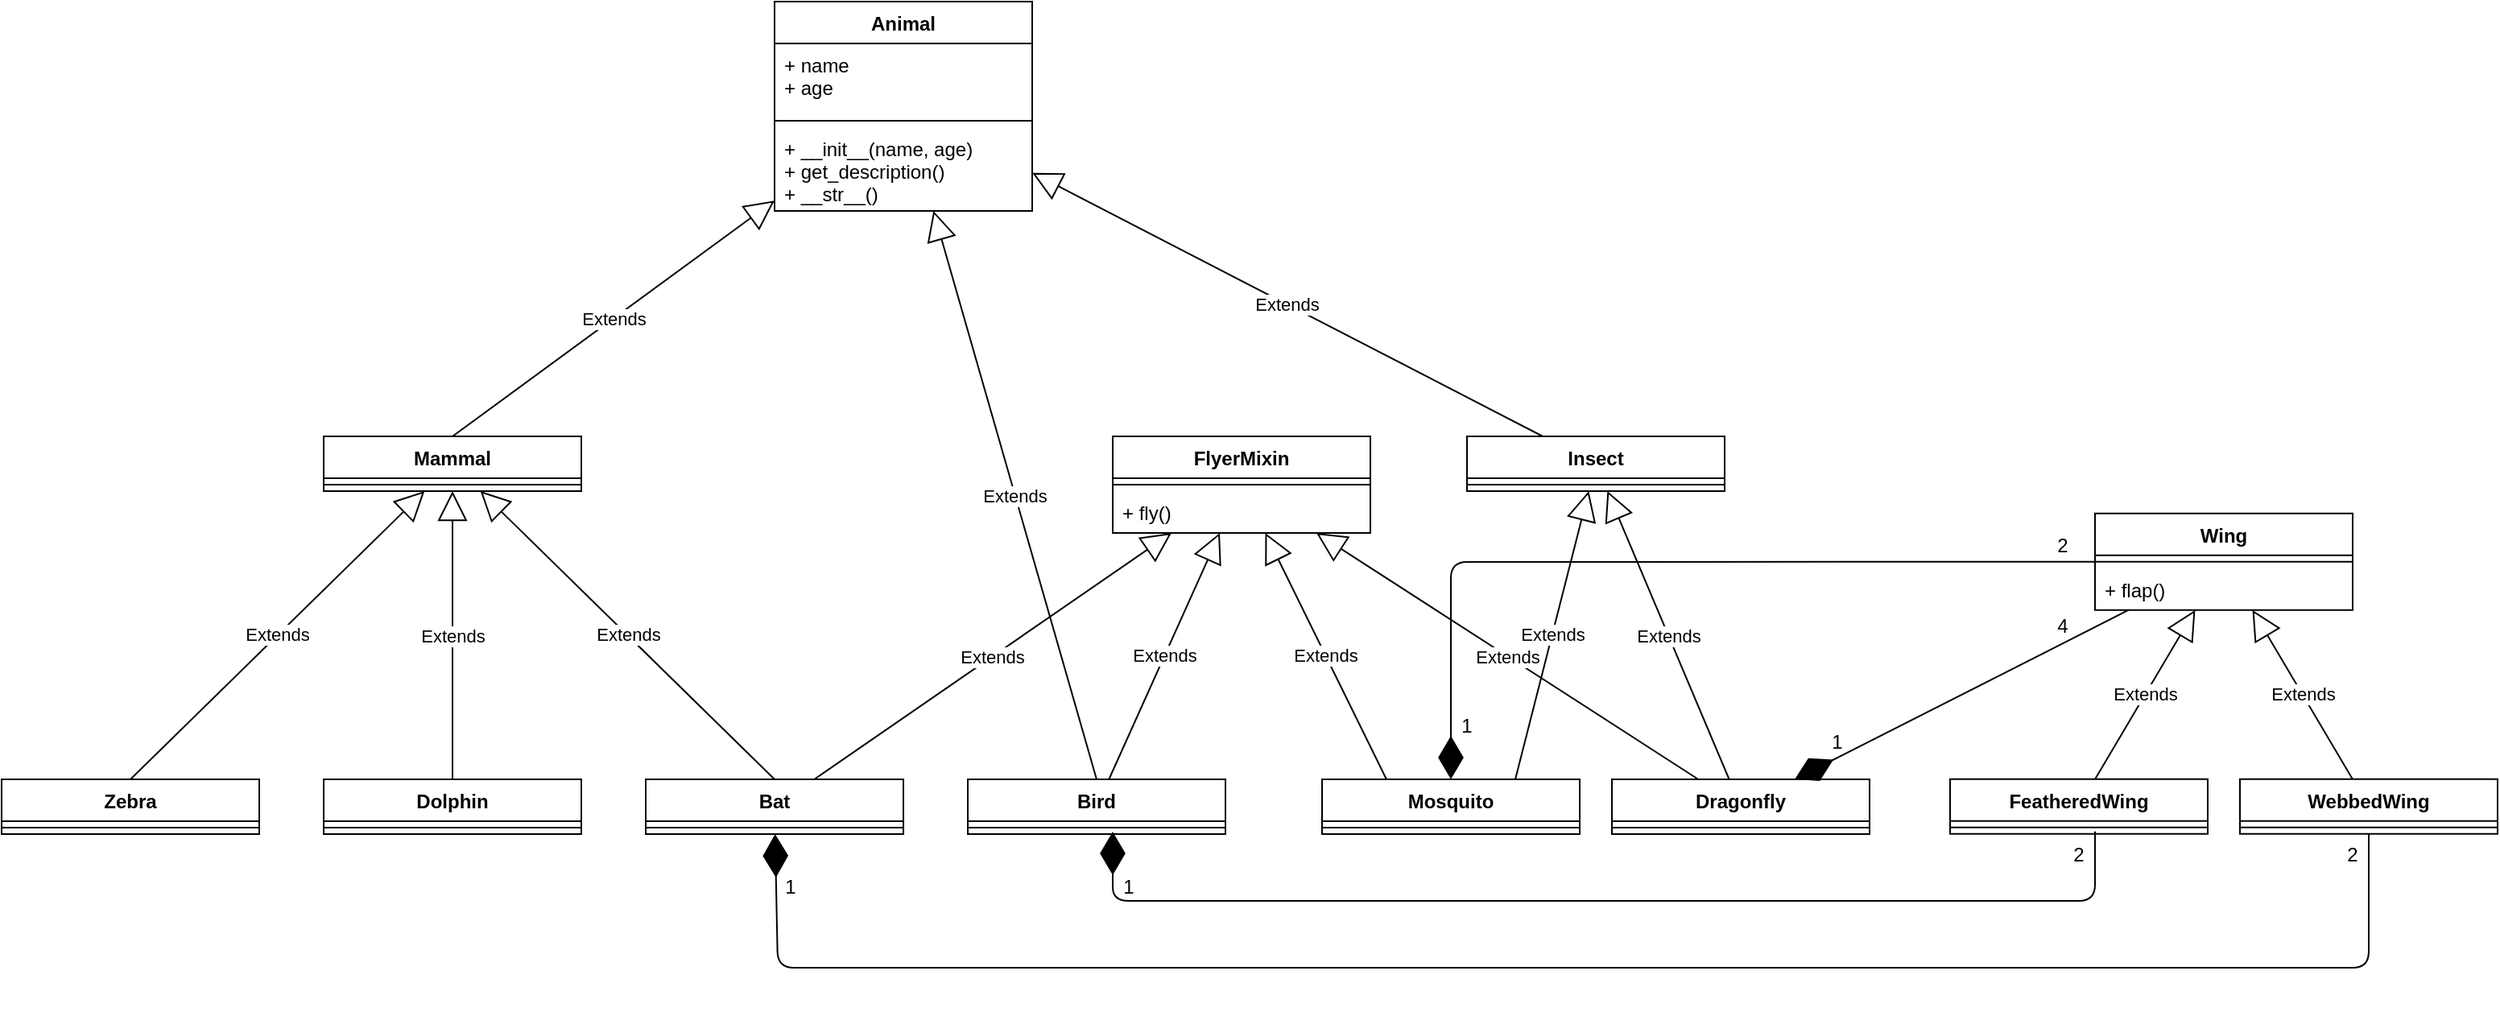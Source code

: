 <mxfile version="12.1.3" pages="1"><diagram id="gt2ZiBwMarpmamXv5R1R" name="Page-1"><mxGraphModel dx="2256" dy="600" grid="1" gridSize="10" guides="1" tooltips="1" connect="1" arrows="1" fold="1" page="1" pageScale="1" pageWidth="850" pageHeight="1100" math="0" shadow="0"><root><mxCell id="0"/><mxCell id="1" parent="0"/><mxCell id="T148XuSo2jEmiU7TqJbI-5" value="Animal" style="swimlane;fontStyle=1;align=center;verticalAlign=top;childLayout=stackLayout;horizontal=1;startSize=26;horizontalStack=0;resizeParent=1;resizeParentMax=0;resizeLast=0;collapsible=1;marginBottom=0;" vertex="1" parent="1"><mxGeometry x="390" width="160" height="130" as="geometry"/></mxCell><mxCell id="T148XuSo2jEmiU7TqJbI-6" value="+ name&#xA;+ age&#xA;" style="text;strokeColor=none;fillColor=none;align=left;verticalAlign=top;spacingLeft=4;spacingRight=4;overflow=hidden;rotatable=0;points=[[0,0.5],[1,0.5]];portConstraint=eastwest;" vertex="1" parent="T148XuSo2jEmiU7TqJbI-5"><mxGeometry y="26" width="160" height="44" as="geometry"/></mxCell><mxCell id="T148XuSo2jEmiU7TqJbI-7" value="" style="line;strokeWidth=1;fillColor=none;align=left;verticalAlign=middle;spacingTop=-1;spacingLeft=3;spacingRight=3;rotatable=0;labelPosition=right;points=[];portConstraint=eastwest;" vertex="1" parent="T148XuSo2jEmiU7TqJbI-5"><mxGeometry y="70" width="160" height="8" as="geometry"/></mxCell><mxCell id="T148XuSo2jEmiU7TqJbI-8" value="+ __init__(name, age)&#xA;+ get_description()&#xA;+ __str__()&#xA;" style="text;strokeColor=none;fillColor=none;align=left;verticalAlign=top;spacingLeft=4;spacingRight=4;overflow=hidden;rotatable=0;points=[[0,0.5],[1,0.5]];portConstraint=eastwest;" vertex="1" parent="T148XuSo2jEmiU7TqJbI-5"><mxGeometry y="78" width="160" height="52" as="geometry"/></mxCell><mxCell id="T148XuSo2jEmiU7TqJbI-9" value="Mammal" style="swimlane;fontStyle=1;align=center;verticalAlign=top;childLayout=stackLayout;horizontal=1;startSize=26;horizontalStack=0;resizeParent=1;resizeParentMax=0;resizeLast=0;collapsible=1;marginBottom=0;" vertex="1" parent="1"><mxGeometry x="110" y="270" width="160" height="34" as="geometry"/></mxCell><mxCell id="T148XuSo2jEmiU7TqJbI-10" value="" style="line;strokeWidth=1;fillColor=none;align=left;verticalAlign=middle;spacingTop=-1;spacingLeft=3;spacingRight=3;rotatable=0;labelPosition=right;points=[];portConstraint=eastwest;" vertex="1" parent="T148XuSo2jEmiU7TqJbI-9"><mxGeometry y="26" width="160" height="8" as="geometry"/></mxCell><mxCell id="T148XuSo2jEmiU7TqJbI-11" value="Zebra" style="swimlane;fontStyle=1;align=center;verticalAlign=top;childLayout=stackLayout;horizontal=1;startSize=26;horizontalStack=0;resizeParent=1;resizeParentMax=0;resizeLast=0;collapsible=1;marginBottom=0;" vertex="1" parent="1"><mxGeometry x="-90" y="483" width="160" height="34" as="geometry"/></mxCell><mxCell id="T148XuSo2jEmiU7TqJbI-12" value="" style="line;strokeWidth=1;fillColor=none;align=left;verticalAlign=middle;spacingTop=-1;spacingLeft=3;spacingRight=3;rotatable=0;labelPosition=right;points=[];portConstraint=eastwest;" vertex="1" parent="T148XuSo2jEmiU7TqJbI-11"><mxGeometry y="26" width="160" height="8" as="geometry"/></mxCell><mxCell id="T148XuSo2jEmiU7TqJbI-13" value="Dolphin" style="swimlane;fontStyle=1;align=center;verticalAlign=top;childLayout=stackLayout;horizontal=1;startSize=26;horizontalStack=0;resizeParent=1;resizeParentMax=0;resizeLast=0;collapsible=1;marginBottom=0;" vertex="1" parent="1"><mxGeometry x="110" y="483" width="160" height="34" as="geometry"/></mxCell><mxCell id="T148XuSo2jEmiU7TqJbI-14" value="" style="line;strokeWidth=1;fillColor=none;align=left;verticalAlign=middle;spacingTop=-1;spacingLeft=3;spacingRight=3;rotatable=0;labelPosition=right;points=[];portConstraint=eastwest;" vertex="1" parent="T148XuSo2jEmiU7TqJbI-13"><mxGeometry y="26" width="160" height="8" as="geometry"/></mxCell><mxCell id="T148XuSo2jEmiU7TqJbI-15" value="Extends" style="endArrow=block;endSize=16;endFill=0;html=1;exitX=0.5;exitY=0;exitDx=0;exitDy=0;" edge="1" parent="1" source="T148XuSo2jEmiU7TqJbI-9" target="T148XuSo2jEmiU7TqJbI-5"><mxGeometry width="160" relative="1" as="geometry"><mxPoint x="460" y="168" as="sourcePoint"/><mxPoint x="620" y="168" as="targetPoint"/></mxGeometry></mxCell><mxCell id="T148XuSo2jEmiU7TqJbI-16" value="Extends" style="endArrow=block;endSize=16;endFill=0;html=1;exitX=0.5;exitY=0;exitDx=0;exitDy=0;" edge="1" parent="1" source="T148XuSo2jEmiU7TqJbI-11" target="T148XuSo2jEmiU7TqJbI-9"><mxGeometry width="160" relative="1" as="geometry"><mxPoint x="400" y="648" as="sourcePoint"/><mxPoint x="555" y="583" as="targetPoint"/></mxGeometry></mxCell><mxCell id="T148XuSo2jEmiU7TqJbI-17" value="Extends" style="endArrow=block;endSize=16;endFill=0;html=1;exitX=0.5;exitY=0;exitDx=0;exitDy=0;" edge="1" parent="1" source="T148XuSo2jEmiU7TqJbI-13" target="T148XuSo2jEmiU7TqJbI-9"><mxGeometry width="160" relative="1" as="geometry"><mxPoint x="655" y="643" as="sourcePoint"/><mxPoint x="240" y="528" as="targetPoint"/></mxGeometry></mxCell><mxCell id="T148XuSo2jEmiU7TqJbI-18" value="Bat&#xA;" style="swimlane;fontStyle=1;align=center;verticalAlign=top;childLayout=stackLayout;horizontal=1;startSize=26;horizontalStack=0;resizeParent=1;resizeParentMax=0;resizeLast=0;collapsible=1;marginBottom=0;" vertex="1" parent="1"><mxGeometry x="310" y="483" width="160" height="34" as="geometry"/></mxCell><mxCell id="T148XuSo2jEmiU7TqJbI-19" value="" style="line;strokeWidth=1;fillColor=none;align=left;verticalAlign=middle;spacingTop=-1;spacingLeft=3;spacingRight=3;rotatable=0;labelPosition=right;points=[];portConstraint=eastwest;" vertex="1" parent="T148XuSo2jEmiU7TqJbI-18"><mxGeometry y="26" width="160" height="8" as="geometry"/></mxCell><mxCell id="T148XuSo2jEmiU7TqJbI-20" value="Extends" style="endArrow=block;endSize=16;endFill=0;html=1;exitX=0.5;exitY=0;exitDx=0;exitDy=0;" edge="1" parent="1" source="T148XuSo2jEmiU7TqJbI-18" target="T148XuSo2jEmiU7TqJbI-9"><mxGeometry width="160" relative="1" as="geometry"><mxPoint x="720" y="652" as="sourcePoint"/><mxPoint x="614" y="548" as="targetPoint"/></mxGeometry></mxCell><mxCell id="T148XuSo2jEmiU7TqJbI-21" value="Insect" style="swimlane;fontStyle=1;align=center;verticalAlign=top;childLayout=stackLayout;horizontal=1;startSize=26;horizontalStack=0;resizeParent=1;resizeParentMax=0;resizeLast=0;collapsible=1;marginBottom=0;" vertex="1" parent="1"><mxGeometry x="820" y="270" width="160" height="34" as="geometry"/></mxCell><mxCell id="T148XuSo2jEmiU7TqJbI-22" value="" style="line;strokeWidth=1;fillColor=none;align=left;verticalAlign=middle;spacingTop=-1;spacingLeft=3;spacingRight=3;rotatable=0;labelPosition=right;points=[];portConstraint=eastwest;" vertex="1" parent="T148XuSo2jEmiU7TqJbI-21"><mxGeometry y="26" width="160" height="8" as="geometry"/></mxCell><mxCell id="T148XuSo2jEmiU7TqJbI-23" value="Extends" style="endArrow=block;endSize=16;endFill=0;html=1;" edge="1" parent="1" source="T148XuSo2jEmiU7TqJbI-21" target="T148XuSo2jEmiU7TqJbI-5"><mxGeometry width="160" relative="1" as="geometry"><mxPoint x="780" y="172" as="sourcePoint"/><mxPoint x="797.32" y="88" as="targetPoint"/></mxGeometry></mxCell><mxCell id="T148XuSo2jEmiU7TqJbI-27" value="Bird&#xA;" style="swimlane;fontStyle=1;align=center;verticalAlign=top;childLayout=stackLayout;horizontal=1;startSize=26;horizontalStack=0;resizeParent=1;resizeParentMax=0;resizeLast=0;collapsible=1;marginBottom=0;" vertex="1" parent="1"><mxGeometry x="510" y="483" width="160" height="34" as="geometry"/></mxCell><mxCell id="T148XuSo2jEmiU7TqJbI-28" value="" style="line;strokeWidth=1;fillColor=none;align=left;verticalAlign=middle;spacingTop=-1;spacingLeft=3;spacingRight=3;rotatable=0;labelPosition=right;points=[];portConstraint=eastwest;" vertex="1" parent="T148XuSo2jEmiU7TqJbI-27"><mxGeometry y="26" width="160" height="8" as="geometry"/></mxCell><mxCell id="T148XuSo2jEmiU7TqJbI-29" value="Extends" style="endArrow=block;endSize=16;endFill=0;html=1;exitX=0.5;exitY=0;exitDx=0;exitDy=0;" edge="1" parent="1" source="T148XuSo2jEmiU7TqJbI-27" target="T148XuSo2jEmiU7TqJbI-5"><mxGeometry width="160" relative="1" as="geometry"><mxPoint x="850" y="148" as="sourcePoint"/><mxPoint x="1010" y="148" as="targetPoint"/></mxGeometry></mxCell><mxCell id="T148XuSo2jEmiU7TqJbI-56" value="Wing" style="swimlane;fontStyle=1;align=center;verticalAlign=top;childLayout=stackLayout;horizontal=1;startSize=26;horizontalStack=0;resizeParent=1;resizeParentMax=0;resizeLast=0;collapsible=1;marginBottom=0;" vertex="1" parent="1"><mxGeometry x="1210" y="317.833" width="160" height="60" as="geometry"/></mxCell><mxCell id="T148XuSo2jEmiU7TqJbI-58" value="" style="line;strokeWidth=1;fillColor=none;align=left;verticalAlign=middle;spacingTop=-1;spacingLeft=3;spacingRight=3;rotatable=0;labelPosition=right;points=[];portConstraint=eastwest;" vertex="1" parent="T148XuSo2jEmiU7TqJbI-56"><mxGeometry y="26" width="160" height="8" as="geometry"/></mxCell><mxCell id="T148XuSo2jEmiU7TqJbI-59" value="+ flap() " style="text;strokeColor=none;fillColor=none;align=left;verticalAlign=top;spacingLeft=4;spacingRight=4;overflow=hidden;rotatable=0;points=[[0,0.5],[1,0.5]];portConstraint=eastwest;" vertex="1" parent="T148XuSo2jEmiU7TqJbI-56"><mxGeometry y="34" width="160" height="26" as="geometry"/></mxCell><mxCell id="T148XuSo2jEmiU7TqJbI-60" value="FlyerMixin" style="swimlane;fontStyle=1;align=center;verticalAlign=top;childLayout=stackLayout;horizontal=1;startSize=26;horizontalStack=0;resizeParent=1;resizeParentMax=0;resizeLast=0;collapsible=1;marginBottom=0;" vertex="1" parent="1"><mxGeometry x="600" y="270" width="160" height="60" as="geometry"/></mxCell><mxCell id="T148XuSo2jEmiU7TqJbI-61" value="" style="line;strokeWidth=1;fillColor=none;align=left;verticalAlign=middle;spacingTop=-1;spacingLeft=3;spacingRight=3;rotatable=0;labelPosition=right;points=[];portConstraint=eastwest;" vertex="1" parent="T148XuSo2jEmiU7TqJbI-60"><mxGeometry y="26" width="160" height="8" as="geometry"/></mxCell><mxCell id="T148XuSo2jEmiU7TqJbI-62" value="+ fly() " style="text;strokeColor=none;fillColor=none;align=left;verticalAlign=top;spacingLeft=4;spacingRight=4;overflow=hidden;rotatable=0;points=[[0,0.5],[1,0.5]];portConstraint=eastwest;" vertex="1" parent="T148XuSo2jEmiU7TqJbI-60"><mxGeometry y="34" width="160" height="26" as="geometry"/></mxCell><mxCell id="T148XuSo2jEmiU7TqJbI-64" value="" style="endArrow=diamondThin;endFill=1;endSize=24;html=1;" edge="1" parent="1"><mxGeometry width="160" relative="1" as="geometry"><mxPoint x="1210" y="515.333" as="sourcePoint"/><mxPoint x="600" y="515.5" as="targetPoint"/><Array as="points"><mxPoint x="1210" y="558.5"/><mxPoint x="600" y="558.5"/></Array></mxGeometry></mxCell><mxCell id="T148XuSo2jEmiU7TqJbI-66" value="FeatheredWing" style="swimlane;fontStyle=1;align=center;verticalAlign=top;childLayout=stackLayout;horizontal=1;startSize=26;horizontalStack=0;resizeParent=1;resizeParentMax=0;resizeLast=0;collapsible=1;marginBottom=0;" vertex="1" parent="1"><mxGeometry x="1120" y="482.833" width="160" height="34" as="geometry"/></mxCell><mxCell id="T148XuSo2jEmiU7TqJbI-67" value="" style="line;strokeWidth=1;fillColor=none;align=left;verticalAlign=middle;spacingTop=-1;spacingLeft=3;spacingRight=3;rotatable=0;labelPosition=right;points=[];portConstraint=eastwest;" vertex="1" parent="T148XuSo2jEmiU7TqJbI-66"><mxGeometry y="26" width="160" height="8" as="geometry"/></mxCell><mxCell id="T148XuSo2jEmiU7TqJbI-69" value="Extends" style="endArrow=block;endSize=16;endFill=0;html=1;" edge="1" parent="1" source="T148XuSo2jEmiU7TqJbI-66" target="T148XuSo2jEmiU7TqJbI-56"><mxGeometry width="160" relative="1" as="geometry"><mxPoint x="1290.0" y="547.833" as="sourcePoint"/><mxPoint x="1290.0" y="397.833" as="targetPoint"/></mxGeometry></mxCell><mxCell id="T148XuSo2jEmiU7TqJbI-70" value="WebbedWing" style="swimlane;fontStyle=1;align=center;verticalAlign=top;childLayout=stackLayout;horizontal=1;startSize=26;horizontalStack=0;resizeParent=1;resizeParentMax=0;resizeLast=0;collapsible=1;marginBottom=0;" vertex="1" parent="1"><mxGeometry x="1300" y="482.833" width="160" height="34" as="geometry"/></mxCell><mxCell id="T148XuSo2jEmiU7TqJbI-71" value="" style="line;strokeWidth=1;fillColor=none;align=left;verticalAlign=middle;spacingTop=-1;spacingLeft=3;spacingRight=3;rotatable=0;labelPosition=right;points=[];portConstraint=eastwest;" vertex="1" parent="T148XuSo2jEmiU7TqJbI-70"><mxGeometry y="26" width="160" height="8" as="geometry"/></mxCell><mxCell id="T148XuSo2jEmiU7TqJbI-72" value="Extends" style="endArrow=block;endSize=16;endFill=0;html=1;" edge="1" parent="1" source="T148XuSo2jEmiU7TqJbI-70" target="T148XuSo2jEmiU7TqJbI-56"><mxGeometry width="160" relative="1" as="geometry"><mxPoint x="1202.303" y="492.833" as="sourcePoint"/><mxPoint x="1278.289" y="387.833" as="targetPoint"/></mxGeometry></mxCell><mxCell id="T148XuSo2jEmiU7TqJbI-82" value="Extends" style="endArrow=block;endSize=16;endFill=0;html=1;" edge="1" parent="1" source="T148XuSo2jEmiU7TqJbI-27" target="T148XuSo2jEmiU7TqJbI-60"><mxGeometry width="160" relative="1" as="geometry"><mxPoint x="826.411" y="508" as="sourcePoint"/><mxPoint x="610.158" y="80" as="targetPoint"/></mxGeometry></mxCell><mxCell id="T148XuSo2jEmiU7TqJbI-83" value="Extends" style="endArrow=block;endSize=16;endFill=0;html=1;" edge="1" parent="1" source="T148XuSo2jEmiU7TqJbI-18" target="T148XuSo2jEmiU7TqJbI-60"><mxGeometry width="160" relative="1" as="geometry"><mxPoint x="624.653" y="498" as="sourcePoint"/><mxPoint x="741.789" y="70" as="targetPoint"/></mxGeometry></mxCell><mxCell id="T148XuSo2jEmiU7TqJbI-84" value="" style="endArrow=diamondThin;endFill=1;endSize=24;html=1;" edge="1" parent="1" source="T148XuSo2jEmiU7TqJbI-70" target="T148XuSo2jEmiU7TqJbI-18"><mxGeometry width="160" relative="1" as="geometry"><mxPoint x="1220" y="529.333" as="sourcePoint"/><mxPoint x="690" y="529.5" as="targetPoint"/><Array as="points"><mxPoint x="1380" y="600"/><mxPoint x="392" y="600"/></Array></mxGeometry></mxCell><mxCell id="T148XuSo2jEmiU7TqJbI-85" value="1" style="text;html=1;strokeColor=none;fillColor=none;align=center;verticalAlign=middle;whiteSpace=wrap;rounded=0;" vertex="1" parent="1"><mxGeometry x="380" y="540" width="40" height="20" as="geometry"/></mxCell><mxCell id="T148XuSo2jEmiU7TqJbI-86" value="1" style="text;html=1;strokeColor=none;fillColor=none;align=center;verticalAlign=middle;whiteSpace=wrap;rounded=0;" vertex="1" parent="1"><mxGeometry x="590" y="540" width="40" height="20" as="geometry"/></mxCell><mxCell id="T148XuSo2jEmiU7TqJbI-87" value="2" style="text;html=1;strokeColor=none;fillColor=none;align=center;verticalAlign=middle;whiteSpace=wrap;rounded=0;" vertex="1" parent="1"><mxGeometry x="1180" y="520" width="40" height="20" as="geometry"/></mxCell><mxCell id="T148XuSo2jEmiU7TqJbI-88" value="2" style="text;html=1;strokeColor=none;fillColor=none;align=center;verticalAlign=middle;whiteSpace=wrap;rounded=0;" vertex="1" parent="1"><mxGeometry x="1350" y="520" width="40" height="20" as="geometry"/></mxCell><mxCell id="T148XuSo2jEmiU7TqJbI-93" value="Mosquito" style="swimlane;fontStyle=1;align=center;verticalAlign=top;childLayout=stackLayout;horizontal=1;startSize=26;horizontalStack=0;resizeParent=1;resizeParentMax=0;resizeLast=0;collapsible=1;marginBottom=0;" vertex="1" parent="1"><mxGeometry x="730" y="483" width="160" height="34" as="geometry"/></mxCell><mxCell id="T148XuSo2jEmiU7TqJbI-94" value="" style="line;strokeWidth=1;fillColor=none;align=left;verticalAlign=middle;spacingTop=-1;spacingLeft=3;spacingRight=3;rotatable=0;labelPosition=right;points=[];portConstraint=eastwest;" vertex="1" parent="T148XuSo2jEmiU7TqJbI-93"><mxGeometry y="26" width="160" height="8" as="geometry"/></mxCell><mxCell id="T148XuSo2jEmiU7TqJbI-95" value="Dragonfly" style="swimlane;fontStyle=1;align=center;verticalAlign=top;childLayout=stackLayout;horizontal=1;startSize=26;horizontalStack=0;resizeParent=1;resizeParentMax=0;resizeLast=0;collapsible=1;marginBottom=0;" vertex="1" parent="1"><mxGeometry x="910" y="483" width="160" height="34" as="geometry"/></mxCell><mxCell id="T148XuSo2jEmiU7TqJbI-96" value="" style="line;strokeWidth=1;fillColor=none;align=left;verticalAlign=middle;spacingTop=-1;spacingLeft=3;spacingRight=3;rotatable=0;labelPosition=right;points=[];portConstraint=eastwest;" vertex="1" parent="T148XuSo2jEmiU7TqJbI-95"><mxGeometry y="26" width="160" height="8" as="geometry"/></mxCell><mxCell id="T148XuSo2jEmiU7TqJbI-97" value="Extends" style="endArrow=block;endSize=16;endFill=0;html=1;" edge="1" parent="1" source="T148XuSo2jEmiU7TqJbI-95" target="T148XuSo2jEmiU7TqJbI-21"><mxGeometry width="160" relative="1" as="geometry"><mxPoint x="1037.826" y="550" as="sourcePoint"/><mxPoint x="910.101" y="364" as="targetPoint"/></mxGeometry></mxCell><mxCell id="T148XuSo2jEmiU7TqJbI-98" value="Extends" style="endArrow=block;endSize=16;endFill=0;html=1;exitX=0.75;exitY=0;exitDx=0;exitDy=0;" edge="1" parent="1" source="T148XuSo2jEmiU7TqJbI-93" target="T148XuSo2jEmiU7TqJbI-21"><mxGeometry width="160" relative="1" as="geometry"><mxPoint x="801.838" y="466" as="sourcePoint"/><mxPoint x="730.162" y="333" as="targetPoint"/></mxGeometry></mxCell><mxCell id="T148XuSo2jEmiU7TqJbI-99" value="Extends" style="endArrow=block;endSize=16;endFill=0;html=1;exitX=0.25;exitY=0;exitDx=0;exitDy=0;" edge="1" parent="1" source="T148XuSo2jEmiU7TqJbI-93" target="T148XuSo2jEmiU7TqJbI-60"><mxGeometry width="160" relative="1" as="geometry"><mxPoint x="829.162" y="493" as="sourcePoint"/><mxPoint x="900.838" y="360" as="targetPoint"/></mxGeometry></mxCell><mxCell id="T148XuSo2jEmiU7TqJbI-100" value="Extends" style="endArrow=block;endSize=16;endFill=0;html=1;" edge="1" parent="1" source="T148XuSo2jEmiU7TqJbI-95" target="T148XuSo2jEmiU7TqJbI-60"><mxGeometry width="160" relative="1" as="geometry"><mxPoint x="809.575" y="493" as="sourcePoint"/><mxPoint x="708.396" y="328" as="targetPoint"/></mxGeometry></mxCell><mxCell id="T148XuSo2jEmiU7TqJbI-107" value="" style="endArrow=diamondThin;endFill=1;endSize=24;html=1;" edge="1" parent="1" source="T148XuSo2jEmiU7TqJbI-56" target="T148XuSo2jEmiU7TqJbI-93"><mxGeometry width="160" relative="1" as="geometry"><mxPoint x="1050" y="420" as="sourcePoint"/><mxPoint x="1210" y="420" as="targetPoint"/><Array as="points"><mxPoint x="810" y="348"/></Array></mxGeometry></mxCell><mxCell id="T148XuSo2jEmiU7TqJbI-108" value="" style="endArrow=diamondThin;endFill=1;endSize=24;html=1;" edge="1" parent="1" source="T148XuSo2jEmiU7TqJbI-56" target="T148XuSo2jEmiU7TqJbI-95"><mxGeometry width="160" relative="1" as="geometry"><mxPoint x="1220" y="383.194" as="sourcePoint"/><mxPoint x="873.625" y="493" as="targetPoint"/></mxGeometry></mxCell><mxCell id="T148XuSo2jEmiU7TqJbI-109" value="1" style="text;html=1;strokeColor=none;fillColor=none;align=center;verticalAlign=middle;whiteSpace=wrap;rounded=0;" vertex="1" parent="1"><mxGeometry x="800" y="440" width="40" height="20" as="geometry"/></mxCell><mxCell id="T148XuSo2jEmiU7TqJbI-110" value="2" style="text;html=1;strokeColor=none;fillColor=none;align=center;verticalAlign=middle;whiteSpace=wrap;rounded=0;" vertex="1" parent="1"><mxGeometry x="1170" y="328" width="40" height="20" as="geometry"/></mxCell><mxCell id="T148XuSo2jEmiU7TqJbI-115" value="4" style="text;html=1;strokeColor=none;fillColor=none;align=center;verticalAlign=middle;whiteSpace=wrap;rounded=0;" vertex="1" parent="1"><mxGeometry x="1170" y="378" width="40" height="20" as="geometry"/></mxCell><mxCell id="T148XuSo2jEmiU7TqJbI-116" value="1" style="text;html=1;strokeColor=none;fillColor=none;align=center;verticalAlign=middle;whiteSpace=wrap;rounded=0;" vertex="1" parent="1"><mxGeometry x="1030" y="450" width="40" height="20" as="geometry"/></mxCell></root></mxGraphModel></diagram></mxfile>